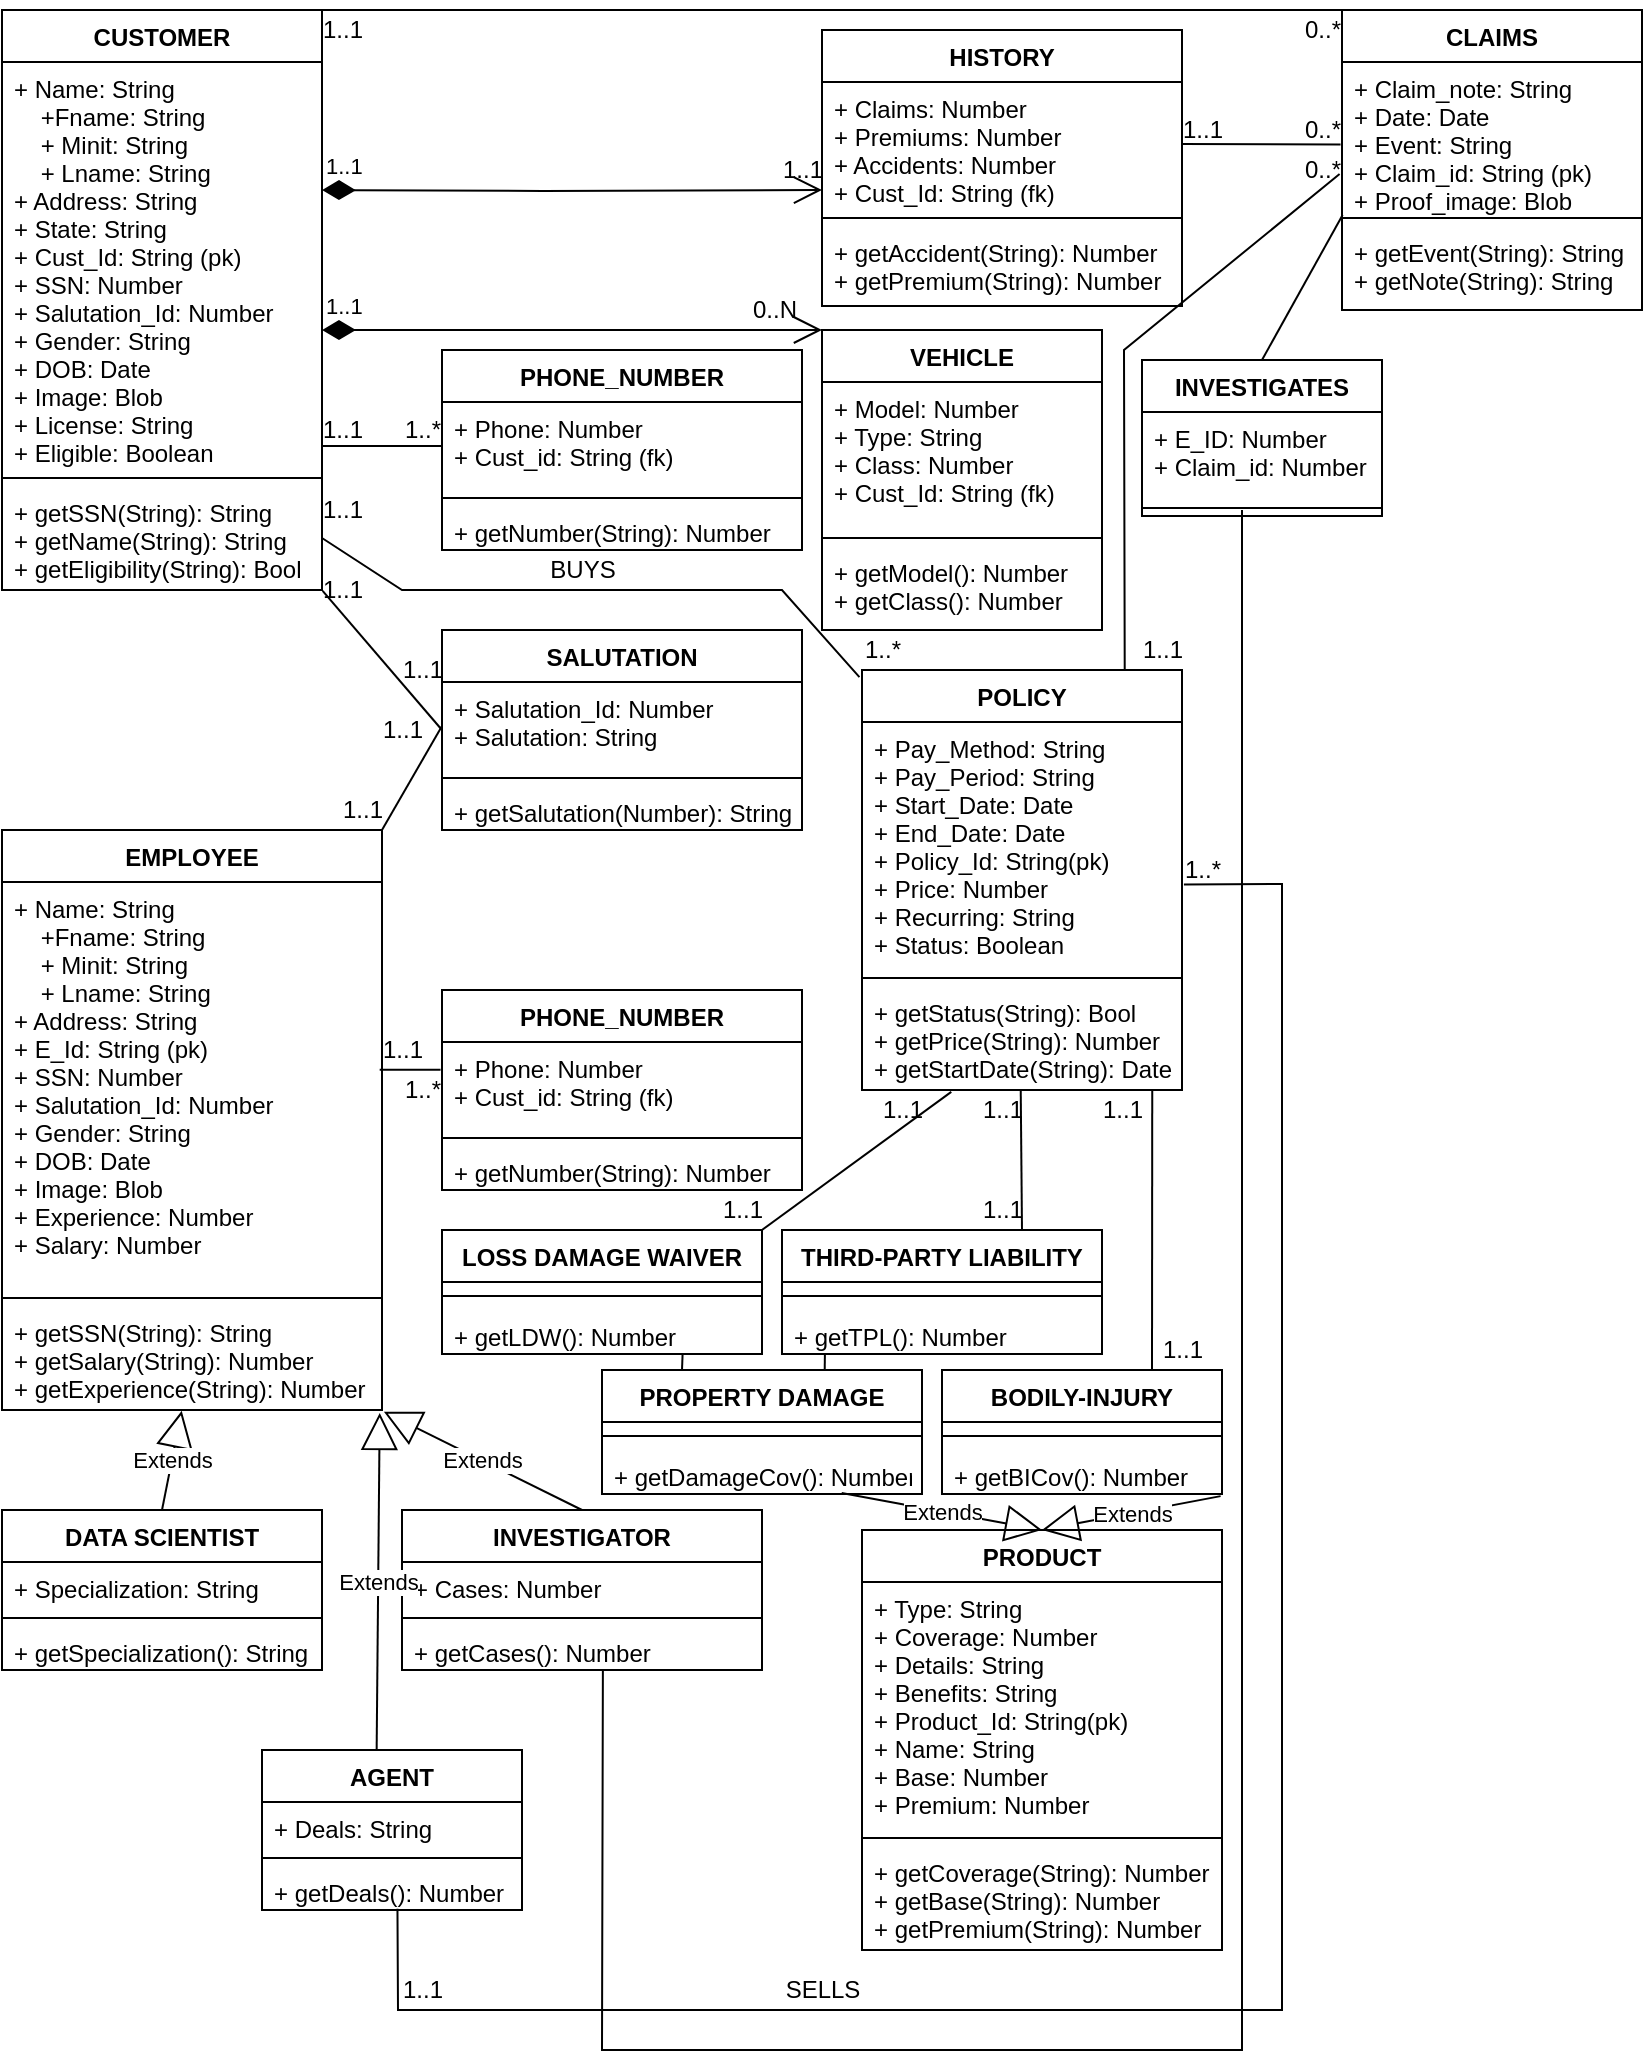 <mxfile version="20.3.0" type="device"><diagram id="UO5bgWU1BCDrDD-PJUjW" name="Page-1"><mxGraphModel dx="877" dy="448" grid="1" gridSize="10" guides="1" tooltips="1" connect="1" arrows="1" fold="1" page="1" pageScale="1" pageWidth="850" pageHeight="1100" math="0" shadow="0"><root><mxCell id="0"/><mxCell id="1" parent="0"/><mxCell id="AI_cNEGL0BVT4qeHk-1X-1" value="CUSTOMER" style="swimlane;fontStyle=1;align=center;verticalAlign=top;childLayout=stackLayout;horizontal=1;startSize=26;horizontalStack=0;resizeParent=1;resizeParentMax=0;resizeLast=0;collapsible=1;marginBottom=0;" vertex="1" parent="1"><mxGeometry x="20" y="30" width="160" height="290" as="geometry"/></mxCell><mxCell id="AI_cNEGL0BVT4qeHk-1X-2" value="+ Name: String&#10;    +Fname: String&#10;    + Minit: String&#10;    + Lname: String&#10;+ Address: String&#10;+ State: String&#10;+ Cust_Id: String (pk)&#10;+ SSN: Number&#10;+ Salutation_Id: Number&#10;+ Gender: String&#10;+ DOB: Date&#10;+ Image: Blob&#10;+ License: String&#10;+ Eligible: Boolean" style="text;strokeColor=none;fillColor=none;align=left;verticalAlign=top;spacingLeft=4;spacingRight=4;overflow=hidden;rotatable=0;points=[[0,0.5],[1,0.5]];portConstraint=eastwest;" vertex="1" parent="AI_cNEGL0BVT4qeHk-1X-1"><mxGeometry y="26" width="160" height="204" as="geometry"/></mxCell><mxCell id="AI_cNEGL0BVT4qeHk-1X-3" value="" style="line;strokeWidth=1;fillColor=none;align=left;verticalAlign=middle;spacingTop=-1;spacingLeft=3;spacingRight=3;rotatable=0;labelPosition=right;points=[];portConstraint=eastwest;strokeColor=inherit;" vertex="1" parent="AI_cNEGL0BVT4qeHk-1X-1"><mxGeometry y="230" width="160" height="8" as="geometry"/></mxCell><mxCell id="AI_cNEGL0BVT4qeHk-1X-4" value="+ getSSN(String): String&#10;+ getName(String): String&#10;+ getEligibility(String): Bool" style="text;strokeColor=none;fillColor=none;align=left;verticalAlign=top;spacingLeft=4;spacingRight=4;overflow=hidden;rotatable=0;points=[[0,0.5],[1,0.5]];portConstraint=eastwest;" vertex="1" parent="AI_cNEGL0BVT4qeHk-1X-1"><mxGeometry y="238" width="160" height="52" as="geometry"/></mxCell><mxCell id="AI_cNEGL0BVT4qeHk-1X-5" value="HISTORY" style="swimlane;fontStyle=1;align=center;verticalAlign=top;childLayout=stackLayout;horizontal=1;startSize=26;horizontalStack=0;resizeParent=1;resizeParentMax=0;resizeLast=0;collapsible=1;marginBottom=0;" vertex="1" parent="1"><mxGeometry x="430" y="40" width="180" height="138" as="geometry"/></mxCell><mxCell id="AI_cNEGL0BVT4qeHk-1X-6" value="+ Claims: Number&#10;+ Premiums: Number&#10;+ Accidents: Number&#10;+ Cust_Id: String (fk)" style="text;strokeColor=none;fillColor=none;align=left;verticalAlign=top;spacingLeft=4;spacingRight=4;overflow=hidden;rotatable=0;points=[[0,0.5],[1,0.5]];portConstraint=eastwest;" vertex="1" parent="AI_cNEGL0BVT4qeHk-1X-5"><mxGeometry y="26" width="180" height="64" as="geometry"/></mxCell><mxCell id="AI_cNEGL0BVT4qeHk-1X-7" value="" style="line;strokeWidth=1;fillColor=none;align=left;verticalAlign=middle;spacingTop=-1;spacingLeft=3;spacingRight=3;rotatable=0;labelPosition=right;points=[];portConstraint=eastwest;strokeColor=inherit;" vertex="1" parent="AI_cNEGL0BVT4qeHk-1X-5"><mxGeometry y="90" width="180" height="8" as="geometry"/></mxCell><mxCell id="AI_cNEGL0BVT4qeHk-1X-8" value="+ getAccident(String): Number&#10;+ getPremium(String): Number" style="text;strokeColor=none;fillColor=none;align=left;verticalAlign=top;spacingLeft=4;spacingRight=4;overflow=hidden;rotatable=0;points=[[0,0.5],[1,0.5]];portConstraint=eastwest;" vertex="1" parent="AI_cNEGL0BVT4qeHk-1X-5"><mxGeometry y="98" width="180" height="40" as="geometry"/></mxCell><mxCell id="AI_cNEGL0BVT4qeHk-1X-10" value="1..1" style="endArrow=open;html=1;endSize=12;startArrow=diamondThin;startSize=14;startFill=1;edgeStyle=orthogonalEdgeStyle;align=left;verticalAlign=bottom;rounded=0;entryX=0.75;entryY=0.833;entryDx=0;entryDy=0;entryPerimeter=0;" edge="1" parent="1" target="AI_cNEGL0BVT4qeHk-1X-11"><mxGeometry x="-1" y="3" relative="1" as="geometry"><mxPoint x="180" y="120" as="sourcePoint"/><mxPoint x="290" y="120" as="targetPoint"/></mxGeometry></mxCell><mxCell id="AI_cNEGL0BVT4qeHk-1X-11" value="1..1" style="text;html=1;align=center;verticalAlign=middle;resizable=0;points=[];autosize=1;strokeColor=none;fillColor=none;" vertex="1" parent="1"><mxGeometry x="400" y="95" width="40" height="30" as="geometry"/></mxCell><mxCell id="AI_cNEGL0BVT4qeHk-1X-12" value="SALUTATION" style="swimlane;fontStyle=1;align=center;verticalAlign=top;childLayout=stackLayout;horizontal=1;startSize=26;horizontalStack=0;resizeParent=1;resizeParentMax=0;resizeLast=0;collapsible=1;marginBottom=0;" vertex="1" parent="1"><mxGeometry x="240" y="340" width="180" height="100" as="geometry"/></mxCell><mxCell id="AI_cNEGL0BVT4qeHk-1X-13" value="+ Salutation_Id: Number&#10;+ Salutation: String" style="text;strokeColor=none;fillColor=none;align=left;verticalAlign=top;spacingLeft=4;spacingRight=4;overflow=hidden;rotatable=0;points=[[0,0.5],[1,0.5]];portConstraint=eastwest;" vertex="1" parent="AI_cNEGL0BVT4qeHk-1X-12"><mxGeometry y="26" width="180" height="44" as="geometry"/></mxCell><mxCell id="AI_cNEGL0BVT4qeHk-1X-14" value="" style="line;strokeWidth=1;fillColor=none;align=left;verticalAlign=middle;spacingTop=-1;spacingLeft=3;spacingRight=3;rotatable=0;labelPosition=right;points=[];portConstraint=eastwest;strokeColor=inherit;" vertex="1" parent="AI_cNEGL0BVT4qeHk-1X-12"><mxGeometry y="70" width="180" height="8" as="geometry"/></mxCell><mxCell id="AI_cNEGL0BVT4qeHk-1X-15" value="+ getSalutation(Number): String" style="text;strokeColor=none;fillColor=none;align=left;verticalAlign=top;spacingLeft=4;spacingRight=4;overflow=hidden;rotatable=0;points=[[0,0.5],[1,0.5]];portConstraint=eastwest;" vertex="1" parent="AI_cNEGL0BVT4qeHk-1X-12"><mxGeometry y="78" width="180" height="22" as="geometry"/></mxCell><mxCell id="AI_cNEGL0BVT4qeHk-1X-16" value="EMPLOYEE" style="swimlane;fontStyle=1;align=center;verticalAlign=top;childLayout=stackLayout;horizontal=1;startSize=26;horizontalStack=0;resizeParent=1;resizeParentMax=0;resizeLast=0;collapsible=1;marginBottom=0;" vertex="1" parent="1"><mxGeometry x="20" y="440" width="190" height="290" as="geometry"/></mxCell><mxCell id="AI_cNEGL0BVT4qeHk-1X-17" value="+ Name: String&#10;    +Fname: String&#10;    + Minit: String&#10;    + Lname: String&#10;+ Address: String&#10;+ E_Id: String (pk)&#10;+ SSN: Number&#10;+ Salutation_Id: Number&#10;+ Gender: String&#10;+ DOB: Date&#10;+ Image: Blob&#10;+ Experience: Number&#10;+ Salary: Number" style="text;strokeColor=none;fillColor=none;align=left;verticalAlign=top;spacingLeft=4;spacingRight=4;overflow=hidden;rotatable=0;points=[[0,0.5],[1,0.5]];portConstraint=eastwest;" vertex="1" parent="AI_cNEGL0BVT4qeHk-1X-16"><mxGeometry y="26" width="190" height="204" as="geometry"/></mxCell><mxCell id="AI_cNEGL0BVT4qeHk-1X-18" value="" style="line;strokeWidth=1;fillColor=none;align=left;verticalAlign=middle;spacingTop=-1;spacingLeft=3;spacingRight=3;rotatable=0;labelPosition=right;points=[];portConstraint=eastwest;strokeColor=inherit;" vertex="1" parent="AI_cNEGL0BVT4qeHk-1X-16"><mxGeometry y="230" width="190" height="8" as="geometry"/></mxCell><mxCell id="AI_cNEGL0BVT4qeHk-1X-19" value="+ getSSN(String): String&#10;+ getSalary(String): Number&#10;+ getExperience(String): Number" style="text;strokeColor=none;fillColor=none;align=left;verticalAlign=top;spacingLeft=4;spacingRight=4;overflow=hidden;rotatable=0;points=[[0,0.5],[1,0.5]];portConstraint=eastwest;" vertex="1" parent="AI_cNEGL0BVT4qeHk-1X-16"><mxGeometry y="238" width="190" height="52" as="geometry"/></mxCell><mxCell id="AI_cNEGL0BVT4qeHk-1X-20" value="DATA SCIENTIST" style="swimlane;fontStyle=1;align=center;verticalAlign=top;childLayout=stackLayout;horizontal=1;startSize=26;horizontalStack=0;resizeParent=1;resizeParentMax=0;resizeLast=0;collapsible=1;marginBottom=0;" vertex="1" parent="1"><mxGeometry x="20" y="780" width="160" height="80" as="geometry"/></mxCell><mxCell id="AI_cNEGL0BVT4qeHk-1X-21" value="+ Specialization: String" style="text;strokeColor=none;fillColor=none;align=left;verticalAlign=top;spacingLeft=4;spacingRight=4;overflow=hidden;rotatable=0;points=[[0,0.5],[1,0.5]];portConstraint=eastwest;" vertex="1" parent="AI_cNEGL0BVT4qeHk-1X-20"><mxGeometry y="26" width="160" height="24" as="geometry"/></mxCell><mxCell id="AI_cNEGL0BVT4qeHk-1X-22" value="" style="line;strokeWidth=1;fillColor=none;align=left;verticalAlign=middle;spacingTop=-1;spacingLeft=3;spacingRight=3;rotatable=0;labelPosition=right;points=[];portConstraint=eastwest;strokeColor=inherit;" vertex="1" parent="AI_cNEGL0BVT4qeHk-1X-20"><mxGeometry y="50" width="160" height="8" as="geometry"/></mxCell><mxCell id="AI_cNEGL0BVT4qeHk-1X-23" value="+ getSpecialization(): String" style="text;strokeColor=none;fillColor=none;align=left;verticalAlign=top;spacingLeft=4;spacingRight=4;overflow=hidden;rotatable=0;points=[[0,0.5],[1,0.5]];portConstraint=eastwest;" vertex="1" parent="AI_cNEGL0BVT4qeHk-1X-20"><mxGeometry y="58" width="160" height="22" as="geometry"/></mxCell><mxCell id="AI_cNEGL0BVT4qeHk-1X-24" value="VEHICLE" style="swimlane;fontStyle=1;align=center;verticalAlign=top;childLayout=stackLayout;horizontal=1;startSize=26;horizontalStack=0;resizeParent=1;resizeParentMax=0;resizeLast=0;collapsible=1;marginBottom=0;" vertex="1" parent="1"><mxGeometry x="430" y="190" width="140" height="150" as="geometry"/></mxCell><mxCell id="AI_cNEGL0BVT4qeHk-1X-25" value="+ Model: Number&#10;+ Type: String&#10;+ Class: Number&#10;+ Cust_Id: String (fk)" style="text;strokeColor=none;fillColor=none;align=left;verticalAlign=top;spacingLeft=4;spacingRight=4;overflow=hidden;rotatable=0;points=[[0,0.5],[1,0.5]];portConstraint=eastwest;" vertex="1" parent="AI_cNEGL0BVT4qeHk-1X-24"><mxGeometry y="26" width="140" height="74" as="geometry"/></mxCell><mxCell id="AI_cNEGL0BVT4qeHk-1X-26" value="" style="line;strokeWidth=1;fillColor=none;align=left;verticalAlign=middle;spacingTop=-1;spacingLeft=3;spacingRight=3;rotatable=0;labelPosition=right;points=[];portConstraint=eastwest;strokeColor=inherit;" vertex="1" parent="AI_cNEGL0BVT4qeHk-1X-24"><mxGeometry y="100" width="140" height="8" as="geometry"/></mxCell><mxCell id="AI_cNEGL0BVT4qeHk-1X-27" value="+ getModel(): Number&#10;+ getClass(): Number" style="text;strokeColor=none;fillColor=none;align=left;verticalAlign=top;spacingLeft=4;spacingRight=4;overflow=hidden;rotatable=0;points=[[0,0.5],[1,0.5]];portConstraint=eastwest;" vertex="1" parent="AI_cNEGL0BVT4qeHk-1X-24"><mxGeometry y="108" width="140" height="42" as="geometry"/></mxCell><mxCell id="AI_cNEGL0BVT4qeHk-1X-28" value="PHONE_NUMBER" style="swimlane;fontStyle=1;align=center;verticalAlign=top;childLayout=stackLayout;horizontal=1;startSize=26;horizontalStack=0;resizeParent=1;resizeParentMax=0;resizeLast=0;collapsible=1;marginBottom=0;" vertex="1" parent="1"><mxGeometry x="240" y="200" width="180" height="100" as="geometry"/></mxCell><mxCell id="AI_cNEGL0BVT4qeHk-1X-29" value="+ Phone: Number&#10;+ Cust_id: String (fk)" style="text;strokeColor=none;fillColor=none;align=left;verticalAlign=top;spacingLeft=4;spacingRight=4;overflow=hidden;rotatable=0;points=[[0,0.5],[1,0.5]];portConstraint=eastwest;" vertex="1" parent="AI_cNEGL0BVT4qeHk-1X-28"><mxGeometry y="26" width="180" height="44" as="geometry"/></mxCell><mxCell id="AI_cNEGL0BVT4qeHk-1X-30" value="" style="line;strokeWidth=1;fillColor=none;align=left;verticalAlign=middle;spacingTop=-1;spacingLeft=3;spacingRight=3;rotatable=0;labelPosition=right;points=[];portConstraint=eastwest;strokeColor=inherit;" vertex="1" parent="AI_cNEGL0BVT4qeHk-1X-28"><mxGeometry y="70" width="180" height="8" as="geometry"/></mxCell><mxCell id="AI_cNEGL0BVT4qeHk-1X-31" value="+ getNumber(String): Number" style="text;strokeColor=none;fillColor=none;align=left;verticalAlign=top;spacingLeft=4;spacingRight=4;overflow=hidden;rotatable=0;points=[[0,0.5],[1,0.5]];portConstraint=eastwest;" vertex="1" parent="AI_cNEGL0BVT4qeHk-1X-28"><mxGeometry y="78" width="180" height="22" as="geometry"/></mxCell><mxCell id="AI_cNEGL0BVT4qeHk-1X-32" value="PHONE_NUMBER" style="swimlane;fontStyle=1;align=center;verticalAlign=top;childLayout=stackLayout;horizontal=1;startSize=26;horizontalStack=0;resizeParent=1;resizeParentMax=0;resizeLast=0;collapsible=1;marginBottom=0;" vertex="1" parent="1"><mxGeometry x="240" y="520" width="180" height="100" as="geometry"/></mxCell><mxCell id="AI_cNEGL0BVT4qeHk-1X-33" value="+ Phone: Number&#10;+ Cust_id: String (fk)" style="text;strokeColor=none;fillColor=none;align=left;verticalAlign=top;spacingLeft=4;spacingRight=4;overflow=hidden;rotatable=0;points=[[0,0.5],[1,0.5]];portConstraint=eastwest;" vertex="1" parent="AI_cNEGL0BVT4qeHk-1X-32"><mxGeometry y="26" width="180" height="44" as="geometry"/></mxCell><mxCell id="AI_cNEGL0BVT4qeHk-1X-34" value="" style="line;strokeWidth=1;fillColor=none;align=left;verticalAlign=middle;spacingTop=-1;spacingLeft=3;spacingRight=3;rotatable=0;labelPosition=right;points=[];portConstraint=eastwest;strokeColor=inherit;" vertex="1" parent="AI_cNEGL0BVT4qeHk-1X-32"><mxGeometry y="70" width="180" height="8" as="geometry"/></mxCell><mxCell id="AI_cNEGL0BVT4qeHk-1X-35" value="+ getNumber(String): Number" style="text;strokeColor=none;fillColor=none;align=left;verticalAlign=top;spacingLeft=4;spacingRight=4;overflow=hidden;rotatable=0;points=[[0,0.5],[1,0.5]];portConstraint=eastwest;" vertex="1" parent="AI_cNEGL0BVT4qeHk-1X-32"><mxGeometry y="78" width="180" height="22" as="geometry"/></mxCell><mxCell id="AI_cNEGL0BVT4qeHk-1X-36" value="1..1" style="endArrow=open;html=1;endSize=12;startArrow=diamondThin;startSize=14;startFill=1;edgeStyle=orthogonalEdgeStyle;align=left;verticalAlign=bottom;rounded=0;entryX=0.75;entryY=0.833;entryDx=0;entryDy=0;entryPerimeter=0;" edge="1" parent="1"><mxGeometry x="-1" y="3" relative="1" as="geometry"><mxPoint x="180" y="190.01" as="sourcePoint"/><mxPoint x="430" y="190" as="targetPoint"/></mxGeometry></mxCell><mxCell id="AI_cNEGL0BVT4qeHk-1X-37" value="0..N" style="text;html=1;align=center;verticalAlign=middle;resizable=0;points=[];autosize=1;strokeColor=none;fillColor=none;" vertex="1" parent="1"><mxGeometry x="381" y="165" width="50" height="30" as="geometry"/></mxCell><mxCell id="AI_cNEGL0BVT4qeHk-1X-38" value="INVESTIGATOR" style="swimlane;fontStyle=1;align=center;verticalAlign=top;childLayout=stackLayout;horizontal=1;startSize=26;horizontalStack=0;resizeParent=1;resizeParentMax=0;resizeLast=0;collapsible=1;marginBottom=0;" vertex="1" parent="1"><mxGeometry x="220" y="780" width="180" height="80" as="geometry"/></mxCell><mxCell id="AI_cNEGL0BVT4qeHk-1X-39" value="+ Cases: Number" style="text;strokeColor=none;fillColor=none;align=left;verticalAlign=top;spacingLeft=4;spacingRight=4;overflow=hidden;rotatable=0;points=[[0,0.5],[1,0.5]];portConstraint=eastwest;" vertex="1" parent="AI_cNEGL0BVT4qeHk-1X-38"><mxGeometry y="26" width="180" height="24" as="geometry"/></mxCell><mxCell id="AI_cNEGL0BVT4qeHk-1X-40" value="" style="line;strokeWidth=1;fillColor=none;align=left;verticalAlign=middle;spacingTop=-1;spacingLeft=3;spacingRight=3;rotatable=0;labelPosition=right;points=[];portConstraint=eastwest;strokeColor=inherit;" vertex="1" parent="AI_cNEGL0BVT4qeHk-1X-38"><mxGeometry y="50" width="180" height="8" as="geometry"/></mxCell><mxCell id="AI_cNEGL0BVT4qeHk-1X-41" value="+ getCases(): Number" style="text;strokeColor=none;fillColor=none;align=left;verticalAlign=top;spacingLeft=4;spacingRight=4;overflow=hidden;rotatable=0;points=[[0,0.5],[1,0.5]];portConstraint=eastwest;" vertex="1" parent="AI_cNEGL0BVT4qeHk-1X-38"><mxGeometry y="58" width="180" height="22" as="geometry"/></mxCell><mxCell id="AI_cNEGL0BVT4qeHk-1X-42" value="AGENT" style="swimlane;fontStyle=1;align=center;verticalAlign=top;childLayout=stackLayout;horizontal=1;startSize=26;horizontalStack=0;resizeParent=1;resizeParentMax=0;resizeLast=0;collapsible=1;marginBottom=0;" vertex="1" parent="1"><mxGeometry x="150" y="900" width="130" height="80" as="geometry"/></mxCell><mxCell id="AI_cNEGL0BVT4qeHk-1X-43" value="+ Deals: String" style="text;strokeColor=none;fillColor=none;align=left;verticalAlign=top;spacingLeft=4;spacingRight=4;overflow=hidden;rotatable=0;points=[[0,0.5],[1,0.5]];portConstraint=eastwest;" vertex="1" parent="AI_cNEGL0BVT4qeHk-1X-42"><mxGeometry y="26" width="130" height="24" as="geometry"/></mxCell><mxCell id="AI_cNEGL0BVT4qeHk-1X-44" value="" style="line;strokeWidth=1;fillColor=none;align=left;verticalAlign=middle;spacingTop=-1;spacingLeft=3;spacingRight=3;rotatable=0;labelPosition=right;points=[];portConstraint=eastwest;strokeColor=inherit;" vertex="1" parent="AI_cNEGL0BVT4qeHk-1X-42"><mxGeometry y="50" width="130" height="8" as="geometry"/></mxCell><mxCell id="AI_cNEGL0BVT4qeHk-1X-45" value="+ getDeals(): Number" style="text;strokeColor=none;fillColor=none;align=left;verticalAlign=top;spacingLeft=4;spacingRight=4;overflow=hidden;rotatable=0;points=[[0,0.5],[1,0.5]];portConstraint=eastwest;" vertex="1" parent="AI_cNEGL0BVT4qeHk-1X-42"><mxGeometry y="58" width="130" height="22" as="geometry"/></mxCell><mxCell id="AI_cNEGL0BVT4qeHk-1X-46" value="Extends" style="endArrow=block;endSize=16;endFill=0;html=1;rounded=0;exitX=0.5;exitY=0;exitDx=0;exitDy=0;entryX=0.473;entryY=1.008;entryDx=0;entryDy=0;entryPerimeter=0;" edge="1" parent="1" source="AI_cNEGL0BVT4qeHk-1X-20" target="AI_cNEGL0BVT4qeHk-1X-19"><mxGeometry width="160" relative="1" as="geometry"><mxPoint x="320" y="790" as="sourcePoint"/><mxPoint x="480" y="790" as="targetPoint"/></mxGeometry></mxCell><mxCell id="AI_cNEGL0BVT4qeHk-1X-47" value="Extends" style="endArrow=block;endSize=16;endFill=0;html=1;rounded=0;exitX=0.5;exitY=0;exitDx=0;exitDy=0;entryX=1.005;entryY=1.018;entryDx=0;entryDy=0;entryPerimeter=0;" edge="1" parent="1" source="AI_cNEGL0BVT4qeHk-1X-38" target="AI_cNEGL0BVT4qeHk-1X-19"><mxGeometry width="160" relative="1" as="geometry"><mxPoint x="120" y="790" as="sourcePoint"/><mxPoint x="110" y="730" as="targetPoint"/></mxGeometry></mxCell><mxCell id="AI_cNEGL0BVT4qeHk-1X-48" value="Extends" style="endArrow=block;endSize=16;endFill=0;html=1;rounded=0;exitX=0.441;exitY=-0.006;exitDx=0;exitDy=0;entryX=0.994;entryY=1.028;entryDx=0;entryDy=0;entryPerimeter=0;exitPerimeter=0;" edge="1" parent="1" source="AI_cNEGL0BVT4qeHk-1X-42" target="AI_cNEGL0BVT4qeHk-1X-19"><mxGeometry width="160" relative="1" as="geometry"><mxPoint x="320" y="790" as="sourcePoint"/><mxPoint x="220.95" y="740.936" as="targetPoint"/></mxGeometry></mxCell><mxCell id="AI_cNEGL0BVT4qeHk-1X-49" value="" style="endArrow=none;html=1;rounded=0;entryX=0;entryY=0.5;entryDx=0;entryDy=0;" edge="1" parent="1" target="AI_cNEGL0BVT4qeHk-1X-29"><mxGeometry width="50" height="50" relative="1" as="geometry"><mxPoint x="180" y="248" as="sourcePoint"/><mxPoint x="430" y="310" as="targetPoint"/></mxGeometry></mxCell><mxCell id="AI_cNEGL0BVT4qeHk-1X-50" value="1..1" style="text;html=1;align=center;verticalAlign=middle;resizable=0;points=[];autosize=1;strokeColor=none;fillColor=none;" vertex="1" parent="1"><mxGeometry x="170" y="225" width="40" height="30" as="geometry"/></mxCell><mxCell id="AI_cNEGL0BVT4qeHk-1X-51" value="1..*" style="text;html=1;align=center;verticalAlign=middle;resizable=0;points=[];autosize=1;strokeColor=none;fillColor=none;" vertex="1" parent="1"><mxGeometry x="210" y="225" width="40" height="30" as="geometry"/></mxCell><mxCell id="AI_cNEGL0BVT4qeHk-1X-53" value="" style="endArrow=none;html=1;rounded=0;exitX=1;exitY=0;exitDx=0;exitDy=0;entryX=0;entryY=0.5;entryDx=0;entryDy=0;" edge="1" parent="1" source="AI_cNEGL0BVT4qeHk-1X-16" target="AI_cNEGL0BVT4qeHk-1X-13"><mxGeometry width="50" height="50" relative="1" as="geometry"><mxPoint x="380" y="450" as="sourcePoint"/><mxPoint x="430" y="400" as="targetPoint"/></mxGeometry></mxCell><mxCell id="AI_cNEGL0BVT4qeHk-1X-54" value="" style="endArrow=none;html=1;rounded=0;exitX=1.002;exitY=1.008;exitDx=0;exitDy=0;exitPerimeter=0;" edge="1" parent="1" source="AI_cNEGL0BVT4qeHk-1X-4"><mxGeometry width="50" height="50" relative="1" as="geometry"><mxPoint x="380" y="450" as="sourcePoint"/><mxPoint x="240" y="390" as="targetPoint"/></mxGeometry></mxCell><mxCell id="AI_cNEGL0BVT4qeHk-1X-55" value="1..1" style="text;html=1;align=center;verticalAlign=middle;resizable=0;points=[];autosize=1;strokeColor=none;fillColor=none;" vertex="1" parent="1"><mxGeometry x="170" y="305" width="40" height="30" as="geometry"/></mxCell><mxCell id="AI_cNEGL0BVT4qeHk-1X-56" value="1..1" style="text;html=1;align=center;verticalAlign=middle;resizable=0;points=[];autosize=1;strokeColor=none;fillColor=none;" vertex="1" parent="1"><mxGeometry x="210" y="345" width="40" height="30" as="geometry"/></mxCell><mxCell id="AI_cNEGL0BVT4qeHk-1X-57" value="1..1" style="text;html=1;align=center;verticalAlign=middle;resizable=0;points=[];autosize=1;strokeColor=none;fillColor=none;" vertex="1" parent="1"><mxGeometry x="180" y="415" width="40" height="30" as="geometry"/></mxCell><mxCell id="AI_cNEGL0BVT4qeHk-1X-58" value="1..1" style="text;html=1;align=center;verticalAlign=middle;resizable=0;points=[];autosize=1;strokeColor=none;fillColor=none;" vertex="1" parent="1"><mxGeometry x="200" y="375" width="40" height="30" as="geometry"/></mxCell><mxCell id="AI_cNEGL0BVT4qeHk-1X-59" value="" style="endArrow=none;html=1;rounded=0;exitX=0.994;exitY=0.46;exitDx=0;exitDy=0;exitPerimeter=0;entryX=-0.004;entryY=0.316;entryDx=0;entryDy=0;entryPerimeter=0;" edge="1" parent="1" source="AI_cNEGL0BVT4qeHk-1X-17" target="AI_cNEGL0BVT4qeHk-1X-33"><mxGeometry width="50" height="50" relative="1" as="geometry"><mxPoint x="380" y="550" as="sourcePoint"/><mxPoint x="430" y="500" as="targetPoint"/></mxGeometry></mxCell><mxCell id="AI_cNEGL0BVT4qeHk-1X-60" value="1..1" style="text;html=1;align=center;verticalAlign=middle;resizable=0;points=[];autosize=1;strokeColor=none;fillColor=none;" vertex="1" parent="1"><mxGeometry x="200" y="535" width="40" height="30" as="geometry"/></mxCell><mxCell id="AI_cNEGL0BVT4qeHk-1X-61" value="1..*" style="text;html=1;align=center;verticalAlign=middle;resizable=0;points=[];autosize=1;strokeColor=none;fillColor=none;" vertex="1" parent="1"><mxGeometry x="210" y="555" width="40" height="30" as="geometry"/></mxCell><mxCell id="AI_cNEGL0BVT4qeHk-1X-62" value="POLICY" style="swimlane;fontStyle=1;align=center;verticalAlign=top;childLayout=stackLayout;horizontal=1;startSize=26;horizontalStack=0;resizeParent=1;resizeParentMax=0;resizeLast=0;collapsible=1;marginBottom=0;" vertex="1" parent="1"><mxGeometry x="450" y="360" width="160" height="210" as="geometry"/></mxCell><mxCell id="AI_cNEGL0BVT4qeHk-1X-63" value="+ Pay_Method: String&#10;+ Pay_Period: String&#10;+ Start_Date: Date&#10;+ End_Date: Date&#10;+ Policy_Id: String(pk)&#10;+ Price: Number&#10;+ Recurring: String&#10;+ Status: Boolean" style="text;strokeColor=none;fillColor=none;align=left;verticalAlign=top;spacingLeft=4;spacingRight=4;overflow=hidden;rotatable=0;points=[[0,0.5],[1,0.5]];portConstraint=eastwest;" vertex="1" parent="AI_cNEGL0BVT4qeHk-1X-62"><mxGeometry y="26" width="160" height="124" as="geometry"/></mxCell><mxCell id="AI_cNEGL0BVT4qeHk-1X-64" value="" style="line;strokeWidth=1;fillColor=none;align=left;verticalAlign=middle;spacingTop=-1;spacingLeft=3;spacingRight=3;rotatable=0;labelPosition=right;points=[];portConstraint=eastwest;strokeColor=inherit;" vertex="1" parent="AI_cNEGL0BVT4qeHk-1X-62"><mxGeometry y="150" width="160" height="8" as="geometry"/></mxCell><mxCell id="AI_cNEGL0BVT4qeHk-1X-65" value="+ getStatus(String): Bool&#10;+ getPrice(String): Number&#10;+ getStartDate(String): Date" style="text;strokeColor=none;fillColor=none;align=left;verticalAlign=top;spacingLeft=4;spacingRight=4;overflow=hidden;rotatable=0;points=[[0,0.5],[1,0.5]];portConstraint=eastwest;" vertex="1" parent="AI_cNEGL0BVT4qeHk-1X-62"><mxGeometry y="158" width="160" height="52" as="geometry"/></mxCell><mxCell id="AI_cNEGL0BVT4qeHk-1X-66" value="PRODUCT" style="swimlane;fontStyle=1;align=center;verticalAlign=top;childLayout=stackLayout;horizontal=1;startSize=26;horizontalStack=0;resizeParent=1;resizeParentMax=0;resizeLast=0;collapsible=1;marginBottom=0;" vertex="1" parent="1"><mxGeometry x="450" y="790" width="180" height="210" as="geometry"/></mxCell><mxCell id="AI_cNEGL0BVT4qeHk-1X-67" value="+ Type: String&#10;+ Coverage: Number&#10;+ Details: String&#10;+ Benefits: String&#10;+ Product_Id: String(pk)&#10;+ Name: String&#10;+ Base: Number&#10;+ Premium: Number" style="text;strokeColor=none;fillColor=none;align=left;verticalAlign=top;spacingLeft=4;spacingRight=4;overflow=hidden;rotatable=0;points=[[0,0.5],[1,0.5]];portConstraint=eastwest;" vertex="1" parent="AI_cNEGL0BVT4qeHk-1X-66"><mxGeometry y="26" width="180" height="124" as="geometry"/></mxCell><mxCell id="AI_cNEGL0BVT4qeHk-1X-68" value="" style="line;strokeWidth=1;fillColor=none;align=left;verticalAlign=middle;spacingTop=-1;spacingLeft=3;spacingRight=3;rotatable=0;labelPosition=right;points=[];portConstraint=eastwest;strokeColor=inherit;" vertex="1" parent="AI_cNEGL0BVT4qeHk-1X-66"><mxGeometry y="150" width="180" height="8" as="geometry"/></mxCell><mxCell id="AI_cNEGL0BVT4qeHk-1X-69" value="+ getCoverage(String): Number&#10;+ getBase(String): Number&#10;+ getPremium(String): Number" style="text;strokeColor=none;fillColor=none;align=left;verticalAlign=top;spacingLeft=4;spacingRight=4;overflow=hidden;rotatable=0;points=[[0,0.5],[1,0.5]];portConstraint=eastwest;" vertex="1" parent="AI_cNEGL0BVT4qeHk-1X-66"><mxGeometry y="158" width="180" height="52" as="geometry"/></mxCell><mxCell id="AI_cNEGL0BVT4qeHk-1X-70" value="LOSS DAMAGE WAIVER" style="swimlane;fontStyle=1;align=center;verticalAlign=top;childLayout=stackLayout;horizontal=1;startSize=26;horizontalStack=0;resizeParent=1;resizeParentMax=0;resizeLast=0;collapsible=1;marginBottom=0;" vertex="1" parent="1"><mxGeometry x="240" y="640" width="160" height="62" as="geometry"/></mxCell><mxCell id="AI_cNEGL0BVT4qeHk-1X-72" value="" style="line;strokeWidth=1;fillColor=none;align=left;verticalAlign=middle;spacingTop=-1;spacingLeft=3;spacingRight=3;rotatable=0;labelPosition=right;points=[];portConstraint=eastwest;strokeColor=inherit;" vertex="1" parent="AI_cNEGL0BVT4qeHk-1X-70"><mxGeometry y="26" width="160" height="14" as="geometry"/></mxCell><mxCell id="AI_cNEGL0BVT4qeHk-1X-73" value="+ getLDW(): Number" style="text;strokeColor=none;fillColor=none;align=left;verticalAlign=top;spacingLeft=4;spacingRight=4;overflow=hidden;rotatable=0;points=[[0,0.5],[1,0.5]];portConstraint=eastwest;" vertex="1" parent="AI_cNEGL0BVT4qeHk-1X-70"><mxGeometry y="40" width="160" height="22" as="geometry"/></mxCell><mxCell id="AI_cNEGL0BVT4qeHk-1X-74" value="THIRD-PARTY LIABILITY" style="swimlane;fontStyle=1;align=center;verticalAlign=top;childLayout=stackLayout;horizontal=1;startSize=26;horizontalStack=0;resizeParent=1;resizeParentMax=0;resizeLast=0;collapsible=1;marginBottom=0;" vertex="1" parent="1"><mxGeometry x="410" y="640" width="160" height="62" as="geometry"/></mxCell><mxCell id="AI_cNEGL0BVT4qeHk-1X-75" value="" style="line;strokeWidth=1;fillColor=none;align=left;verticalAlign=middle;spacingTop=-1;spacingLeft=3;spacingRight=3;rotatable=0;labelPosition=right;points=[];portConstraint=eastwest;strokeColor=inherit;" vertex="1" parent="AI_cNEGL0BVT4qeHk-1X-74"><mxGeometry y="26" width="160" height="14" as="geometry"/></mxCell><mxCell id="AI_cNEGL0BVT4qeHk-1X-76" value="+ getTPL(): Number" style="text;strokeColor=none;fillColor=none;align=left;verticalAlign=top;spacingLeft=4;spacingRight=4;overflow=hidden;rotatable=0;points=[[0,0.5],[1,0.5]];portConstraint=eastwest;" vertex="1" parent="AI_cNEGL0BVT4qeHk-1X-74"><mxGeometry y="40" width="160" height="22" as="geometry"/></mxCell><mxCell id="AI_cNEGL0BVT4qeHk-1X-77" value="PROPERTY DAMAGE" style="swimlane;fontStyle=1;align=center;verticalAlign=top;childLayout=stackLayout;horizontal=1;startSize=26;horizontalStack=0;resizeParent=1;resizeParentMax=0;resizeLast=0;collapsible=1;marginBottom=0;" vertex="1" parent="1"><mxGeometry x="320" y="710" width="160" height="62" as="geometry"/></mxCell><mxCell id="AI_cNEGL0BVT4qeHk-1X-78" value="" style="line;strokeWidth=1;fillColor=none;align=left;verticalAlign=middle;spacingTop=-1;spacingLeft=3;spacingRight=3;rotatable=0;labelPosition=right;points=[];portConstraint=eastwest;strokeColor=inherit;" vertex="1" parent="AI_cNEGL0BVT4qeHk-1X-77"><mxGeometry y="26" width="160" height="14" as="geometry"/></mxCell><mxCell id="AI_cNEGL0BVT4qeHk-1X-79" value="+ getDamageCov(): Number" style="text;strokeColor=none;fillColor=none;align=left;verticalAlign=top;spacingLeft=4;spacingRight=4;overflow=hidden;rotatable=0;points=[[0,0.5],[1,0.5]];portConstraint=eastwest;" vertex="1" parent="AI_cNEGL0BVT4qeHk-1X-77"><mxGeometry y="40" width="160" height="22" as="geometry"/></mxCell><mxCell id="AI_cNEGL0BVT4qeHk-1X-81" value="" style="endArrow=none;html=1;rounded=0;exitX=0.752;exitY=0.976;exitDx=0;exitDy=0;exitPerimeter=0;entryX=0.25;entryY=0;entryDx=0;entryDy=0;" edge="1" parent="1" source="AI_cNEGL0BVT4qeHk-1X-73" target="AI_cNEGL0BVT4qeHk-1X-77"><mxGeometry width="50" height="50" relative="1" as="geometry"><mxPoint x="400" y="770" as="sourcePoint"/><mxPoint x="450" y="720" as="targetPoint"/></mxGeometry></mxCell><mxCell id="AI_cNEGL0BVT4qeHk-1X-82" value="" style="endArrow=none;html=1;rounded=0;exitX=0.134;exitY=1.024;exitDx=0;exitDy=0;exitPerimeter=0;entryX=0.696;entryY=-0.002;entryDx=0;entryDy=0;entryPerimeter=0;" edge="1" parent="1" source="AI_cNEGL0BVT4qeHk-1X-76" target="AI_cNEGL0BVT4qeHk-1X-77"><mxGeometry width="50" height="50" relative="1" as="geometry"><mxPoint x="370.32" y="711.472" as="sourcePoint"/><mxPoint x="370" y="720" as="targetPoint"/></mxGeometry></mxCell><mxCell id="AI_cNEGL0BVT4qeHk-1X-83" value="BODILY-INJURY" style="swimlane;fontStyle=1;align=center;verticalAlign=top;childLayout=stackLayout;horizontal=1;startSize=26;horizontalStack=0;resizeParent=1;resizeParentMax=0;resizeLast=0;collapsible=1;marginBottom=0;" vertex="1" parent="1"><mxGeometry x="490" y="710" width="140" height="62" as="geometry"/></mxCell><mxCell id="AI_cNEGL0BVT4qeHk-1X-84" value="" style="line;strokeWidth=1;fillColor=none;align=left;verticalAlign=middle;spacingTop=-1;spacingLeft=3;spacingRight=3;rotatable=0;labelPosition=right;points=[];portConstraint=eastwest;strokeColor=inherit;" vertex="1" parent="AI_cNEGL0BVT4qeHk-1X-83"><mxGeometry y="26" width="140" height="14" as="geometry"/></mxCell><mxCell id="AI_cNEGL0BVT4qeHk-1X-85" value="+ getBICov(): Number" style="text;strokeColor=none;fillColor=none;align=left;verticalAlign=top;spacingLeft=4;spacingRight=4;overflow=hidden;rotatable=0;points=[[0,0.5],[1,0.5]];portConstraint=eastwest;" vertex="1" parent="AI_cNEGL0BVT4qeHk-1X-83"><mxGeometry y="40" width="140" height="22" as="geometry"/></mxCell><mxCell id="AI_cNEGL0BVT4qeHk-1X-86" value="Extends" style="endArrow=block;endSize=16;endFill=0;html=1;rounded=0;exitX=0.749;exitY=0.976;exitDx=0;exitDy=0;entryX=0.5;entryY=0;entryDx=0;entryDy=0;exitPerimeter=0;" edge="1" parent="1" source="AI_cNEGL0BVT4qeHk-1X-79" target="AI_cNEGL0BVT4qeHk-1X-66"><mxGeometry width="160" relative="1" as="geometry"><mxPoint x="110" y="790" as="sourcePoint"/><mxPoint x="119.87" y="740.416" as="targetPoint"/></mxGeometry></mxCell><mxCell id="AI_cNEGL0BVT4qeHk-1X-87" value="Extends" style="endArrow=block;endSize=16;endFill=0;html=1;rounded=0;exitX=0.995;exitY=1.048;exitDx=0;exitDy=0;entryX=0.5;entryY=0;entryDx=0;entryDy=0;exitPerimeter=0;" edge="1" parent="1" source="AI_cNEGL0BVT4qeHk-1X-85" target="AI_cNEGL0BVT4qeHk-1X-66"><mxGeometry width="160" relative="1" as="geometry"><mxPoint x="449.84" y="781.472" as="sourcePoint"/><mxPoint x="550" y="800" as="targetPoint"/></mxGeometry></mxCell><mxCell id="AI_cNEGL0BVT4qeHk-1X-88" value="" style="endArrow=none;html=1;rounded=0;exitX=0.75;exitY=0;exitDx=0;exitDy=0;entryX=0.907;entryY=1.008;entryDx=0;entryDy=0;entryPerimeter=0;" edge="1" parent="1" source="AI_cNEGL0BVT4qeHk-1X-83" target="AI_cNEGL0BVT4qeHk-1X-65"><mxGeometry width="50" height="50" relative="1" as="geometry"><mxPoint x="400" y="770" as="sourcePoint"/><mxPoint x="450" y="720" as="targetPoint"/></mxGeometry></mxCell><mxCell id="AI_cNEGL0BVT4qeHk-1X-89" value="1..1" style="text;html=1;align=center;verticalAlign=middle;resizable=0;points=[];autosize=1;strokeColor=none;fillColor=none;" vertex="1" parent="1"><mxGeometry x="590" y="685" width="40" height="30" as="geometry"/></mxCell><mxCell id="AI_cNEGL0BVT4qeHk-1X-90" value="1..1" style="text;html=1;align=center;verticalAlign=middle;resizable=0;points=[];autosize=1;strokeColor=none;fillColor=none;" vertex="1" parent="1"><mxGeometry x="560" y="565" width="40" height="30" as="geometry"/></mxCell><mxCell id="AI_cNEGL0BVT4qeHk-1X-91" value="" style="endArrow=none;html=1;rounded=0;exitX=0.521;exitY=0.971;exitDx=0;exitDy=0;exitPerimeter=0;entryX=1.006;entryY=0.655;entryDx=0;entryDy=0;entryPerimeter=0;" edge="1" parent="1" source="AI_cNEGL0BVT4qeHk-1X-45" target="AI_cNEGL0BVT4qeHk-1X-63"><mxGeometry width="50" height="50" relative="1" as="geometry"><mxPoint x="400" y="930" as="sourcePoint"/><mxPoint x="660" y="630" as="targetPoint"/><Array as="points"><mxPoint x="218" y="1030"/><mxPoint x="660" y="1030"/><mxPoint x="660" y="467"/></Array></mxGeometry></mxCell><mxCell id="AI_cNEGL0BVT4qeHk-1X-92" value="SELLS" style="text;html=1;align=center;verticalAlign=middle;resizable=0;points=[];autosize=1;strokeColor=none;fillColor=none;" vertex="1" parent="1"><mxGeometry x="400" y="1005" width="60" height="30" as="geometry"/></mxCell><mxCell id="AI_cNEGL0BVT4qeHk-1X-93" value="1..1" style="text;html=1;align=center;verticalAlign=middle;resizable=0;points=[];autosize=1;strokeColor=none;fillColor=none;" vertex="1" parent="1"><mxGeometry x="210" y="1005" width="40" height="30" as="geometry"/></mxCell><mxCell id="AI_cNEGL0BVT4qeHk-1X-94" value="1..*" style="text;html=1;align=center;verticalAlign=middle;resizable=0;points=[];autosize=1;strokeColor=none;fillColor=none;" vertex="1" parent="1"><mxGeometry x="600" y="445" width="40" height="30" as="geometry"/></mxCell><mxCell id="AI_cNEGL0BVT4qeHk-1X-95" value="" style="endArrow=none;html=1;rounded=0;exitX=0.75;exitY=0;exitDx=0;exitDy=0;entryX=0.496;entryY=0.998;entryDx=0;entryDy=0;entryPerimeter=0;" edge="1" parent="1" source="AI_cNEGL0BVT4qeHk-1X-74" target="AI_cNEGL0BVT4qeHk-1X-65"><mxGeometry width="50" height="50" relative="1" as="geometry"><mxPoint x="400" y="550" as="sourcePoint"/><mxPoint x="450" y="500" as="targetPoint"/></mxGeometry></mxCell><mxCell id="AI_cNEGL0BVT4qeHk-1X-96" value="&lt;blockquote style=&quot;margin: 0 0 0 40px; border: none; padding: 0px;&quot;&gt;&lt;br&gt;&lt;/blockquote&gt;" style="text;html=1;align=center;verticalAlign=middle;resizable=0;points=[];autosize=1;strokeColor=none;fillColor=none;" vertex="1" parent="1"><mxGeometry x="510" y="615" width="60" height="30" as="geometry"/></mxCell><mxCell id="AI_cNEGL0BVT4qeHk-1X-97" value="1..1" style="text;html=1;align=center;verticalAlign=middle;resizable=0;points=[];autosize=1;strokeColor=none;fillColor=none;" vertex="1" parent="1"><mxGeometry x="500" y="565" width="40" height="30" as="geometry"/></mxCell><mxCell id="AI_cNEGL0BVT4qeHk-1X-98" value="1..1" style="text;html=1;align=center;verticalAlign=middle;resizable=0;points=[];autosize=1;strokeColor=none;fillColor=none;" vertex="1" parent="1"><mxGeometry x="500" y="615" width="40" height="30" as="geometry"/></mxCell><mxCell id="AI_cNEGL0BVT4qeHk-1X-99" value="" style="endArrow=none;html=1;rounded=0;exitX=1;exitY=0;exitDx=0;exitDy=0;entryX=0.279;entryY=1.018;entryDx=0;entryDy=0;entryPerimeter=0;" edge="1" parent="1" source="AI_cNEGL0BVT4qeHk-1X-70" target="AI_cNEGL0BVT4qeHk-1X-65"><mxGeometry width="50" height="50" relative="1" as="geometry"><mxPoint x="400" y="550" as="sourcePoint"/><mxPoint x="450" y="500" as="targetPoint"/></mxGeometry></mxCell><mxCell id="AI_cNEGL0BVT4qeHk-1X-100" value="1..1" style="text;html=1;align=center;verticalAlign=middle;resizable=0;points=[];autosize=1;strokeColor=none;fillColor=none;" vertex="1" parent="1"><mxGeometry x="370" y="615" width="40" height="30" as="geometry"/></mxCell><mxCell id="AI_cNEGL0BVT4qeHk-1X-101" value="1..1" style="text;html=1;align=center;verticalAlign=middle;resizable=0;points=[];autosize=1;strokeColor=none;fillColor=none;" vertex="1" parent="1"><mxGeometry x="450" y="565" width="40" height="30" as="geometry"/></mxCell><mxCell id="AI_cNEGL0BVT4qeHk-1X-102" value="" style="endArrow=none;html=1;rounded=0;exitX=1;exitY=0.5;exitDx=0;exitDy=0;entryX=-0.008;entryY=0.017;entryDx=0;entryDy=0;entryPerimeter=0;" edge="1" parent="1" source="AI_cNEGL0BVT4qeHk-1X-4" target="AI_cNEGL0BVT4qeHk-1X-62"><mxGeometry width="50" height="50" relative="1" as="geometry"><mxPoint x="400" y="390" as="sourcePoint"/><mxPoint x="410" y="320" as="targetPoint"/><Array as="points"><mxPoint x="220" y="320"/><mxPoint x="410" y="320"/></Array></mxGeometry></mxCell><mxCell id="AI_cNEGL0BVT4qeHk-1X-103" value="1..1" style="text;html=1;align=center;verticalAlign=middle;resizable=0;points=[];autosize=1;strokeColor=none;fillColor=none;" vertex="1" parent="1"><mxGeometry x="170" y="265" width="40" height="30" as="geometry"/></mxCell><mxCell id="AI_cNEGL0BVT4qeHk-1X-104" value="1..*" style="text;html=1;align=center;verticalAlign=middle;resizable=0;points=[];autosize=1;strokeColor=none;fillColor=none;" vertex="1" parent="1"><mxGeometry x="440" y="335" width="40" height="30" as="geometry"/></mxCell><mxCell id="AI_cNEGL0BVT4qeHk-1X-105" value="BUYS" style="text;html=1;align=center;verticalAlign=middle;resizable=0;points=[];autosize=1;strokeColor=none;fillColor=none;" vertex="1" parent="1"><mxGeometry x="280" y="295" width="60" height="30" as="geometry"/></mxCell><mxCell id="AI_cNEGL0BVT4qeHk-1X-106" value="CLAIMS" style="swimlane;fontStyle=1;align=center;verticalAlign=top;childLayout=stackLayout;horizontal=1;startSize=26;horizontalStack=0;resizeParent=1;resizeParentMax=0;resizeLast=0;collapsible=1;marginBottom=0;" vertex="1" parent="1"><mxGeometry x="690" y="30" width="150" height="150" as="geometry"/></mxCell><mxCell id="AI_cNEGL0BVT4qeHk-1X-107" value="+ Claim_note: String&#10;+ Date: Date&#10;+ Event: String&#10;+ Claim_id: String (pk)&#10;+ Proof_image: Blob" style="text;strokeColor=none;fillColor=none;align=left;verticalAlign=top;spacingLeft=4;spacingRight=4;overflow=hidden;rotatable=0;points=[[0,0.5],[1,0.5]];portConstraint=eastwest;" vertex="1" parent="AI_cNEGL0BVT4qeHk-1X-106"><mxGeometry y="26" width="150" height="74" as="geometry"/></mxCell><mxCell id="AI_cNEGL0BVT4qeHk-1X-108" value="" style="line;strokeWidth=1;fillColor=none;align=left;verticalAlign=middle;spacingTop=-1;spacingLeft=3;spacingRight=3;rotatable=0;labelPosition=right;points=[];portConstraint=eastwest;strokeColor=inherit;" vertex="1" parent="AI_cNEGL0BVT4qeHk-1X-106"><mxGeometry y="100" width="150" height="8" as="geometry"/></mxCell><mxCell id="AI_cNEGL0BVT4qeHk-1X-109" value="+ getEvent(String): String&#10;+ getNote(String): String" style="text;strokeColor=none;fillColor=none;align=left;verticalAlign=top;spacingLeft=4;spacingRight=4;overflow=hidden;rotatable=0;points=[[0,0.5],[1,0.5]];portConstraint=eastwest;" vertex="1" parent="AI_cNEGL0BVT4qeHk-1X-106"><mxGeometry y="108" width="150" height="42" as="geometry"/></mxCell><mxCell id="AI_cNEGL0BVT4qeHk-1X-110" value="" style="endArrow=none;html=1;rounded=0;entryX=0.707;entryY=1.075;entryDx=0;entryDy=0;entryPerimeter=0;" edge="1" parent="1"><mxGeometry width="50" height="50" relative="1" as="geometry"><mxPoint x="610" y="97" as="sourcePoint"/><mxPoint x="689.28" y="97.25" as="targetPoint"/></mxGeometry></mxCell><mxCell id="AI_cNEGL0BVT4qeHk-1X-111" value="1..1" style="text;html=1;align=center;verticalAlign=middle;resizable=0;points=[];autosize=1;strokeColor=none;fillColor=none;" vertex="1" parent="1"><mxGeometry x="600" y="75" width="40" height="30" as="geometry"/></mxCell><mxCell id="AI_cNEGL0BVT4qeHk-1X-114" value="0..*" style="text;html=1;align=center;verticalAlign=middle;resizable=0;points=[];autosize=1;strokeColor=none;fillColor=none;" vertex="1" parent="1"><mxGeometry x="660" y="75" width="40" height="30" as="geometry"/></mxCell><mxCell id="AI_cNEGL0BVT4qeHk-1X-115" value="" style="endArrow=none;html=1;rounded=0;exitX=1;exitY=0;exitDx=0;exitDy=0;entryX=0;entryY=0;entryDx=0;entryDy=0;" edge="1" parent="1" source="AI_cNEGL0BVT4qeHk-1X-1" target="AI_cNEGL0BVT4qeHk-1X-106"><mxGeometry width="50" height="50" relative="1" as="geometry"><mxPoint x="490" y="180" as="sourcePoint"/><mxPoint x="540" y="130" as="targetPoint"/></mxGeometry></mxCell><mxCell id="AI_cNEGL0BVT4qeHk-1X-116" value="1..1" style="text;html=1;align=center;verticalAlign=middle;resizable=0;points=[];autosize=1;strokeColor=none;fillColor=none;" vertex="1" parent="1"><mxGeometry x="170" y="25" width="40" height="30" as="geometry"/></mxCell><mxCell id="AI_cNEGL0BVT4qeHk-1X-117" value="0..*" style="text;html=1;align=center;verticalAlign=middle;resizable=0;points=[];autosize=1;strokeColor=none;fillColor=none;" vertex="1" parent="1"><mxGeometry x="660" y="25" width="40" height="30" as="geometry"/></mxCell><mxCell id="AI_cNEGL0BVT4qeHk-1X-118" value="INVESTIGATES" style="swimlane;fontStyle=1;align=center;verticalAlign=top;childLayout=stackLayout;horizontal=1;startSize=26;horizontalStack=0;resizeParent=1;resizeParentMax=0;resizeLast=0;collapsible=1;marginBottom=0;" vertex="1" parent="1"><mxGeometry x="590" y="205" width="120" height="78" as="geometry"/></mxCell><mxCell id="AI_cNEGL0BVT4qeHk-1X-119" value="+ E_ID: Number&#10;+ Claim_id: Number" style="text;strokeColor=none;fillColor=none;align=left;verticalAlign=top;spacingLeft=4;spacingRight=4;overflow=hidden;rotatable=0;points=[[0,0.5],[1,0.5]];portConstraint=eastwest;" vertex="1" parent="AI_cNEGL0BVT4qeHk-1X-118"><mxGeometry y="26" width="120" height="44" as="geometry"/></mxCell><mxCell id="AI_cNEGL0BVT4qeHk-1X-120" value="" style="line;strokeWidth=1;fillColor=none;align=left;verticalAlign=middle;spacingTop=-1;spacingLeft=3;spacingRight=3;rotatable=0;labelPosition=right;points=[];portConstraint=eastwest;strokeColor=inherit;" vertex="1" parent="AI_cNEGL0BVT4qeHk-1X-118"><mxGeometry y="70" width="120" height="8" as="geometry"/></mxCell><mxCell id="AI_cNEGL0BVT4qeHk-1X-122" value="" style="endArrow=none;html=1;rounded=0;entryX=0.002;entryY=1.034;entryDx=0;entryDy=0;entryPerimeter=0;exitX=0.5;exitY=0;exitDx=0;exitDy=0;" edge="1" parent="1" source="AI_cNEGL0BVT4qeHk-1X-118" target="AI_cNEGL0BVT4qeHk-1X-107"><mxGeometry width="50" height="50" relative="1" as="geometry"><mxPoint x="490" y="280" as="sourcePoint"/><mxPoint x="540" y="230" as="targetPoint"/></mxGeometry></mxCell><mxCell id="AI_cNEGL0BVT4qeHk-1X-123" value="" style="endArrow=none;html=1;rounded=0;exitX=0.821;exitY=-0.001;exitDx=0;exitDy=0;exitPerimeter=0;entryX=-0.008;entryY=0.757;entryDx=0;entryDy=0;entryPerimeter=0;" edge="1" parent="1" source="AI_cNEGL0BVT4qeHk-1X-62" target="AI_cNEGL0BVT4qeHk-1X-107"><mxGeometry width="50" height="50" relative="1" as="geometry"><mxPoint x="490" y="280" as="sourcePoint"/><mxPoint x="581" y="190" as="targetPoint"/><Array as="points"><mxPoint x="581" y="200"/></Array></mxGeometry></mxCell><mxCell id="AI_cNEGL0BVT4qeHk-1X-124" value="0..*" style="text;html=1;align=center;verticalAlign=middle;resizable=0;points=[];autosize=1;strokeColor=none;fillColor=none;" vertex="1" parent="1"><mxGeometry x="660" y="95" width="40" height="30" as="geometry"/></mxCell><mxCell id="AI_cNEGL0BVT4qeHk-1X-125" value="1..1" style="text;html=1;align=center;verticalAlign=middle;resizable=0;points=[];autosize=1;strokeColor=none;fillColor=none;" vertex="1" parent="1"><mxGeometry x="580" y="335" width="40" height="30" as="geometry"/></mxCell><mxCell id="AI_cNEGL0BVT4qeHk-1X-126" value="" style="endArrow=none;html=1;rounded=0;exitX=0.558;exitY=1.019;exitDx=0;exitDy=0;exitPerimeter=0;" edge="1" parent="1" source="AI_cNEGL0BVT4qeHk-1X-41"><mxGeometry width="50" height="50" relative="1" as="geometry"><mxPoint x="490" y="900" as="sourcePoint"/><mxPoint x="640" y="280" as="targetPoint"/><Array as="points"><mxPoint x="320" y="1050"/><mxPoint x="640" y="1050"/></Array></mxGeometry></mxCell></root></mxGraphModel></diagram></mxfile>